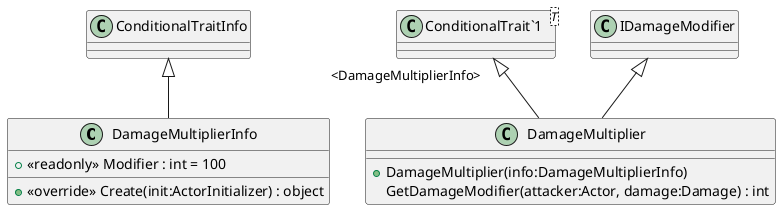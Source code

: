 @startuml
class DamageMultiplierInfo {
    + <<readonly>> Modifier : int = 100
    + <<override>> Create(init:ActorInitializer) : object
}
class DamageMultiplier {
    + DamageMultiplier(info:DamageMultiplierInfo)
    GetDamageModifier(attacker:Actor, damage:Damage) : int
}
class "ConditionalTrait`1"<T> {
}
ConditionalTraitInfo <|-- DamageMultiplierInfo
"ConditionalTrait`1" "<DamageMultiplierInfo>" <|-- DamageMultiplier
IDamageModifier <|-- DamageMultiplier
@enduml
